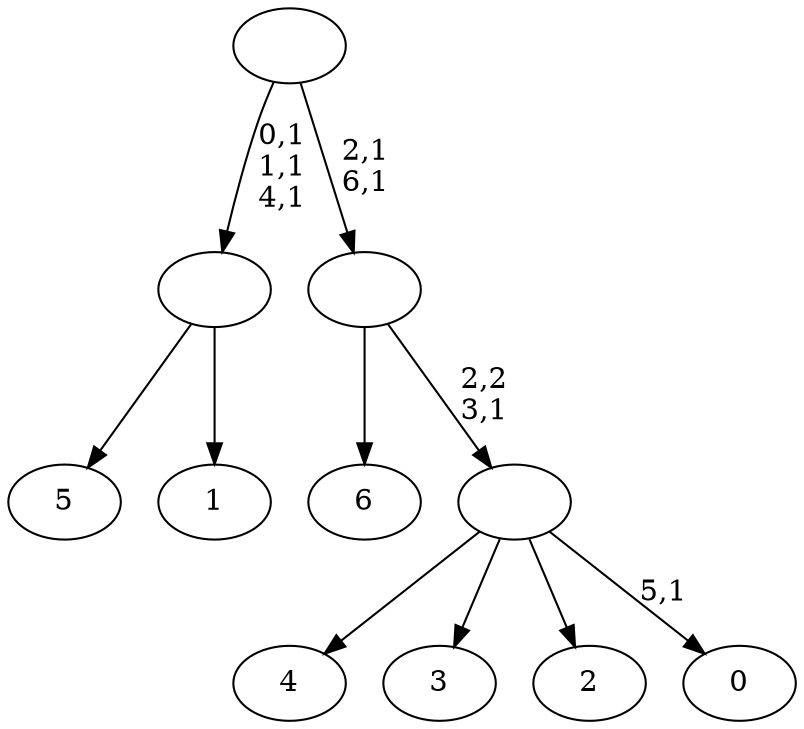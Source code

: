 digraph T {
	14 [label="6"]
	13 [label="5"]
	12 [label="4"]
	11 [label="3"]
	10 [label="2"]
	9 [label="1"]
	8 [label=""]
	5 [label="0"]
	3 [label=""]
	2 [label=""]
	0 [label=""]
	8 -> 13 [label=""]
	8 -> 9 [label=""]
	3 -> 5 [label="5,1"]
	3 -> 12 [label=""]
	3 -> 11 [label=""]
	3 -> 10 [label=""]
	2 -> 14 [label=""]
	2 -> 3 [label="2,2\n3,1"]
	0 -> 2 [label="2,1\n6,1"]
	0 -> 8 [label="0,1\n1,1\n4,1"]
}
